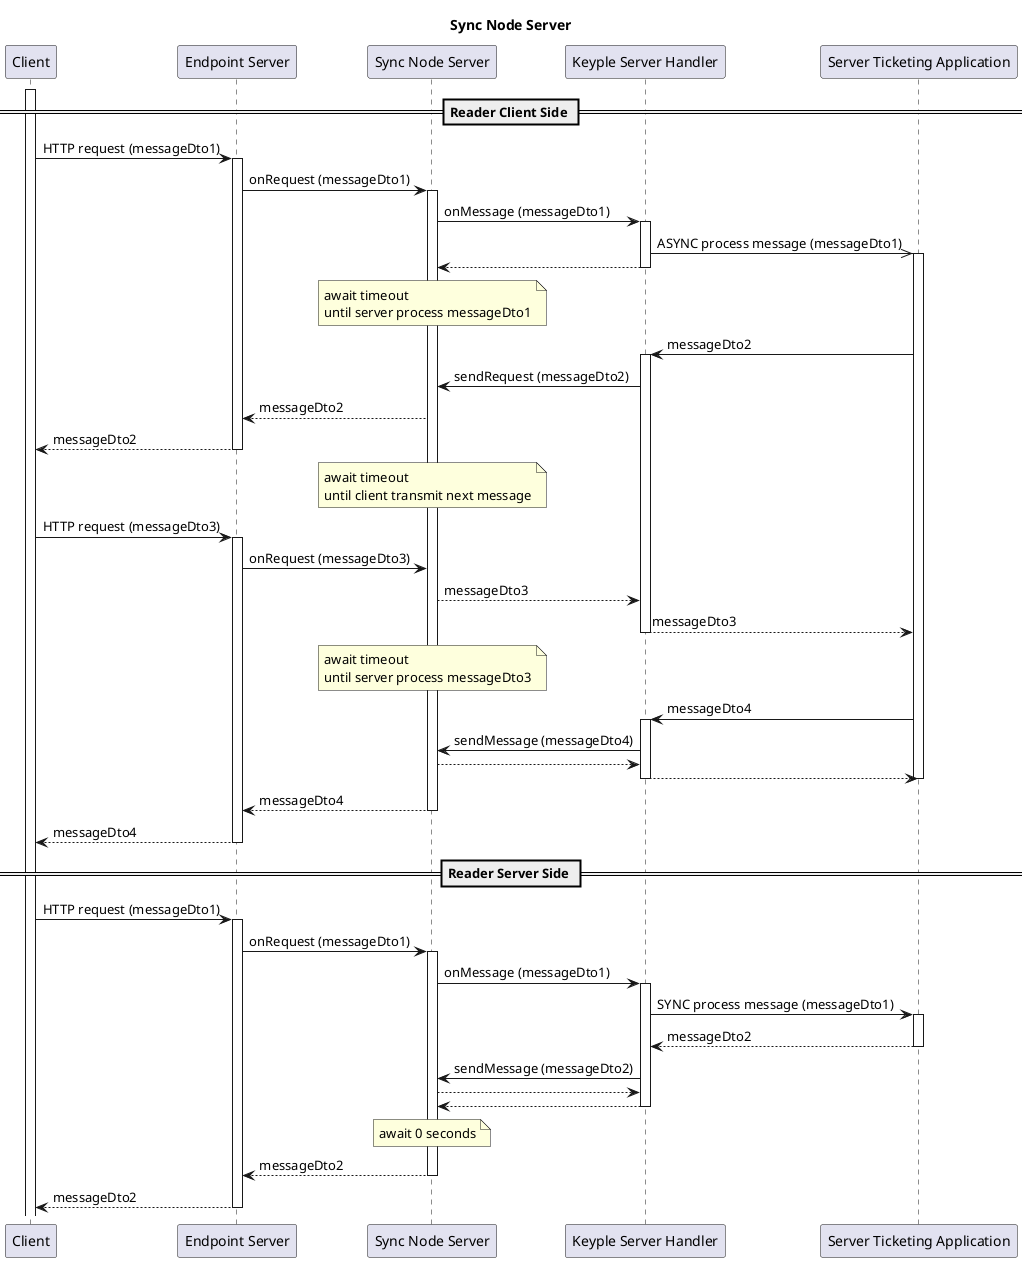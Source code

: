 @startuml
title
    Sync Node Server
end title

participant "Client" as client
participant "Endpoint Server" as endpoint
participant "Sync Node Server" as node
participant "Keyple Server Handler" as handler
participant "Server Ticketing Application" as server

activate client

== Reader Client Side ==

client -> endpoint : HTTP request (messageDto1)
activate endpoint

endpoint -> node : onRequest (messageDto1)
activate node

node -> handler : onMessage (messageDto1)
activate handler

handler ->> server : ASYNC process message (messageDto1)
activate server

node <-- handler
deactivate handler

note over node
    await timeout
    until server process messageDto1
end note

handler <- server : messageDto2
activate handler

node <- handler : sendRequest (messageDto2)

endpoint <-- node : messageDto2

client <-- endpoint : messageDto2
deactivate endpoint

note over node
    await timeout
    until client transmit next message
end note

client -> endpoint : HTTP request (messageDto3)
activate endpoint

endpoint -> node : onRequest (messageDto3)

node --> handler : messageDto3

handler --> server : messageDto3
deactivate handler

note over node
    await timeout
    until server process messageDto3
end note

handler <- server : messageDto4
activate handler

node <- handler : sendMessage (messageDto4)
node --> handler
handler --> server
deactivate handler

deactivate server

endpoint <-- node : messageDto4
deactivate node

client <-- endpoint : messageDto4
deactivate endpoint

== Reader Server Side ==

client -> endpoint : HTTP request (messageDto1)
activate endpoint

endpoint -> node : onRequest (messageDto1)
activate node

node -> handler : onMessage (messageDto1)
activate handler

handler -> server : SYNC process message (messageDto1)
activate server
handler <-- server : messageDto2
deactivate server

node <- handler : sendMessage (messageDto2)
node --> handler

node <-- handler
deactivate handler

note over node
    await 0 seconds
end note

endpoint <-- node : messageDto2
deactivate node

client <-- endpoint : messageDto2
deactivate endpoint


@enduml